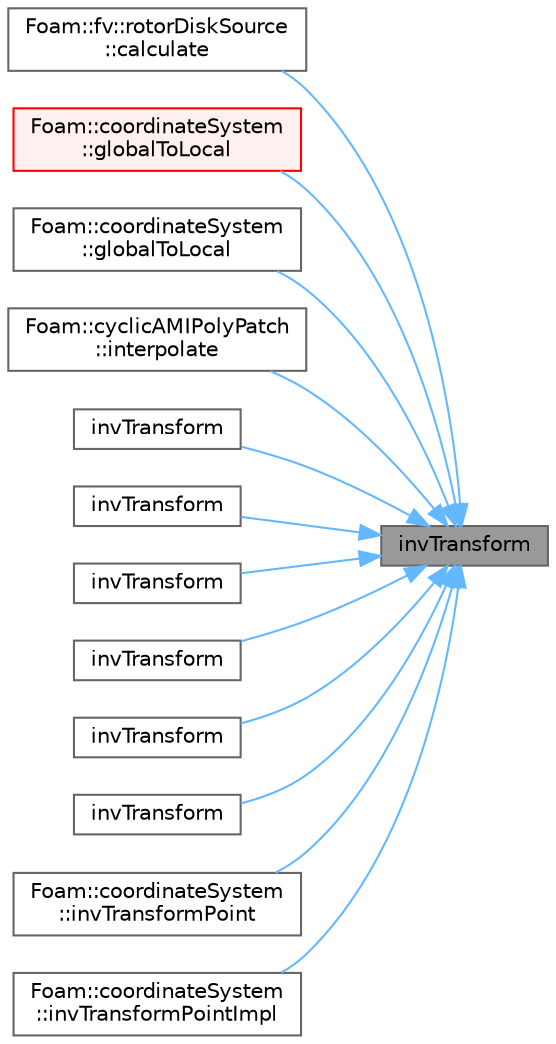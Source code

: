 digraph "invTransform"
{
 // LATEX_PDF_SIZE
  bgcolor="transparent";
  edge [fontname=Helvetica,fontsize=10,labelfontname=Helvetica,labelfontsize=10];
  node [fontname=Helvetica,fontsize=10,shape=box,height=0.2,width=0.4];
  rankdir="RL";
  Node1 [id="Node000001",label="invTransform",height=0.2,width=0.4,color="gray40", fillcolor="grey60", style="filled", fontcolor="black",tooltip=" "];
  Node1 -> Node2 [id="edge1_Node000001_Node000002",dir="back",color="steelblue1",style="solid",tooltip=" "];
  Node2 [id="Node000002",label="Foam::fv::rotorDiskSource\l::calculate",height=0.2,width=0.4,color="grey40", fillcolor="white", style="filled",URL="$classFoam_1_1fv_1_1rotorDiskSource.html#a0ef5630c93901e39867160ebad920cd6",tooltip=" "];
  Node1 -> Node3 [id="edge2_Node000001_Node000003",dir="back",color="steelblue1",style="solid",tooltip=" "];
  Node3 [id="Node000003",label="Foam::coordinateSystem\l::globalToLocal",height=0.2,width=0.4,color="red", fillcolor="#FFF0F0", style="filled",URL="$classFoam_1_1coordinateSystem.html#a43e4efc6c3538e2f49842c81d8761018",tooltip=" "];
  Node1 -> Node12 [id="edge3_Node000001_Node000012",dir="back",color="steelblue1",style="solid",tooltip=" "];
  Node12 [id="Node000012",label="Foam::coordinateSystem\l::globalToLocal",height=0.2,width=0.4,color="grey40", fillcolor="white", style="filled",URL="$classFoam_1_1coordinateSystem.html#aba9eb79b8f0b6af193a8f5e273ca5e9a",tooltip=" "];
  Node1 -> Node13 [id="edge4_Node000001_Node000013",dir="back",color="steelblue1",style="solid",tooltip=" "];
  Node13 [id="Node000013",label="Foam::cyclicAMIPolyPatch\l::interpolate",height=0.2,width=0.4,color="grey40", fillcolor="white", style="filled",URL="$classFoam_1_1cyclicAMIPolyPatch.html#a64027a3f03df5ede66d682636b0a52f4",tooltip=" "];
  Node1 -> Node14 [id="edge5_Node000001_Node000014",dir="back",color="steelblue1",style="solid",tooltip=" "];
  Node14 [id="Node000014",label="invTransform",height=0.2,width=0.4,color="grey40", fillcolor="white", style="filled",URL="$namespaceFoam.html#a73fa5443305bc774576e9f7f52c7db3f",tooltip=" "];
  Node1 -> Node15 [id="edge6_Node000001_Node000015",dir="back",color="steelblue1",style="solid",tooltip=" "];
  Node15 [id="Node000015",label="invTransform",height=0.2,width=0.4,color="grey40", fillcolor="white", style="filled",URL="$namespaceFoam.html#a26b78e0b5eabcf6a74536c631b0ff0c5",tooltip=" "];
  Node1 -> Node16 [id="edge7_Node000001_Node000016",dir="back",color="steelblue1",style="solid",tooltip=" "];
  Node16 [id="Node000016",label="invTransform",height=0.2,width=0.4,color="grey40", fillcolor="white", style="filled",URL="$namespaceFoam.html#a79f3bbcbd82e4267e765bc21ce3d9e3b",tooltip=" "];
  Node1 -> Node17 [id="edge8_Node000001_Node000017",dir="back",color="steelblue1",style="solid",tooltip=" "];
  Node17 [id="Node000017",label="invTransform",height=0.2,width=0.4,color="grey40", fillcolor="white", style="filled",URL="$namespaceFoam.html#a0a305b1c619c07d94d00c37529947ce5",tooltip=" "];
  Node1 -> Node18 [id="edge9_Node000001_Node000018",dir="back",color="steelblue1",style="solid",tooltip=" "];
  Node18 [id="Node000018",label="invTransform",height=0.2,width=0.4,color="grey40", fillcolor="white", style="filled",URL="$namespaceFoam.html#abad4269db22fc418eaf487225c604bd9",tooltip=" "];
  Node1 -> Node19 [id="edge10_Node000001_Node000019",dir="back",color="steelblue1",style="solid",tooltip=" "];
  Node19 [id="Node000019",label="invTransform",height=0.2,width=0.4,color="grey40", fillcolor="white", style="filled",URL="$namespaceFoam.html#a39941da6497bdb12cfcbbf270b158ed5",tooltip=" "];
  Node1 -> Node20 [id="edge11_Node000001_Node000020",dir="back",color="steelblue1",style="solid",tooltip=" "];
  Node20 [id="Node000020",label="Foam::coordinateSystem\l::invTransformPoint",height=0.2,width=0.4,color="grey40", fillcolor="white", style="filled",URL="$classFoam_1_1coordinateSystem.html#a4551e96e79b2dde3476d74a6de918c05",tooltip=" "];
  Node1 -> Node21 [id="edge12_Node000001_Node000021",dir="back",color="steelblue1",style="solid",tooltip=" "];
  Node21 [id="Node000021",label="Foam::coordinateSystem\l::invTransformPointImpl",height=0.2,width=0.4,color="grey40", fillcolor="white", style="filled",URL="$classFoam_1_1coordinateSystem.html#a4e5ab3d52619726741a10d53f5bebad9",tooltip=" "];
}
